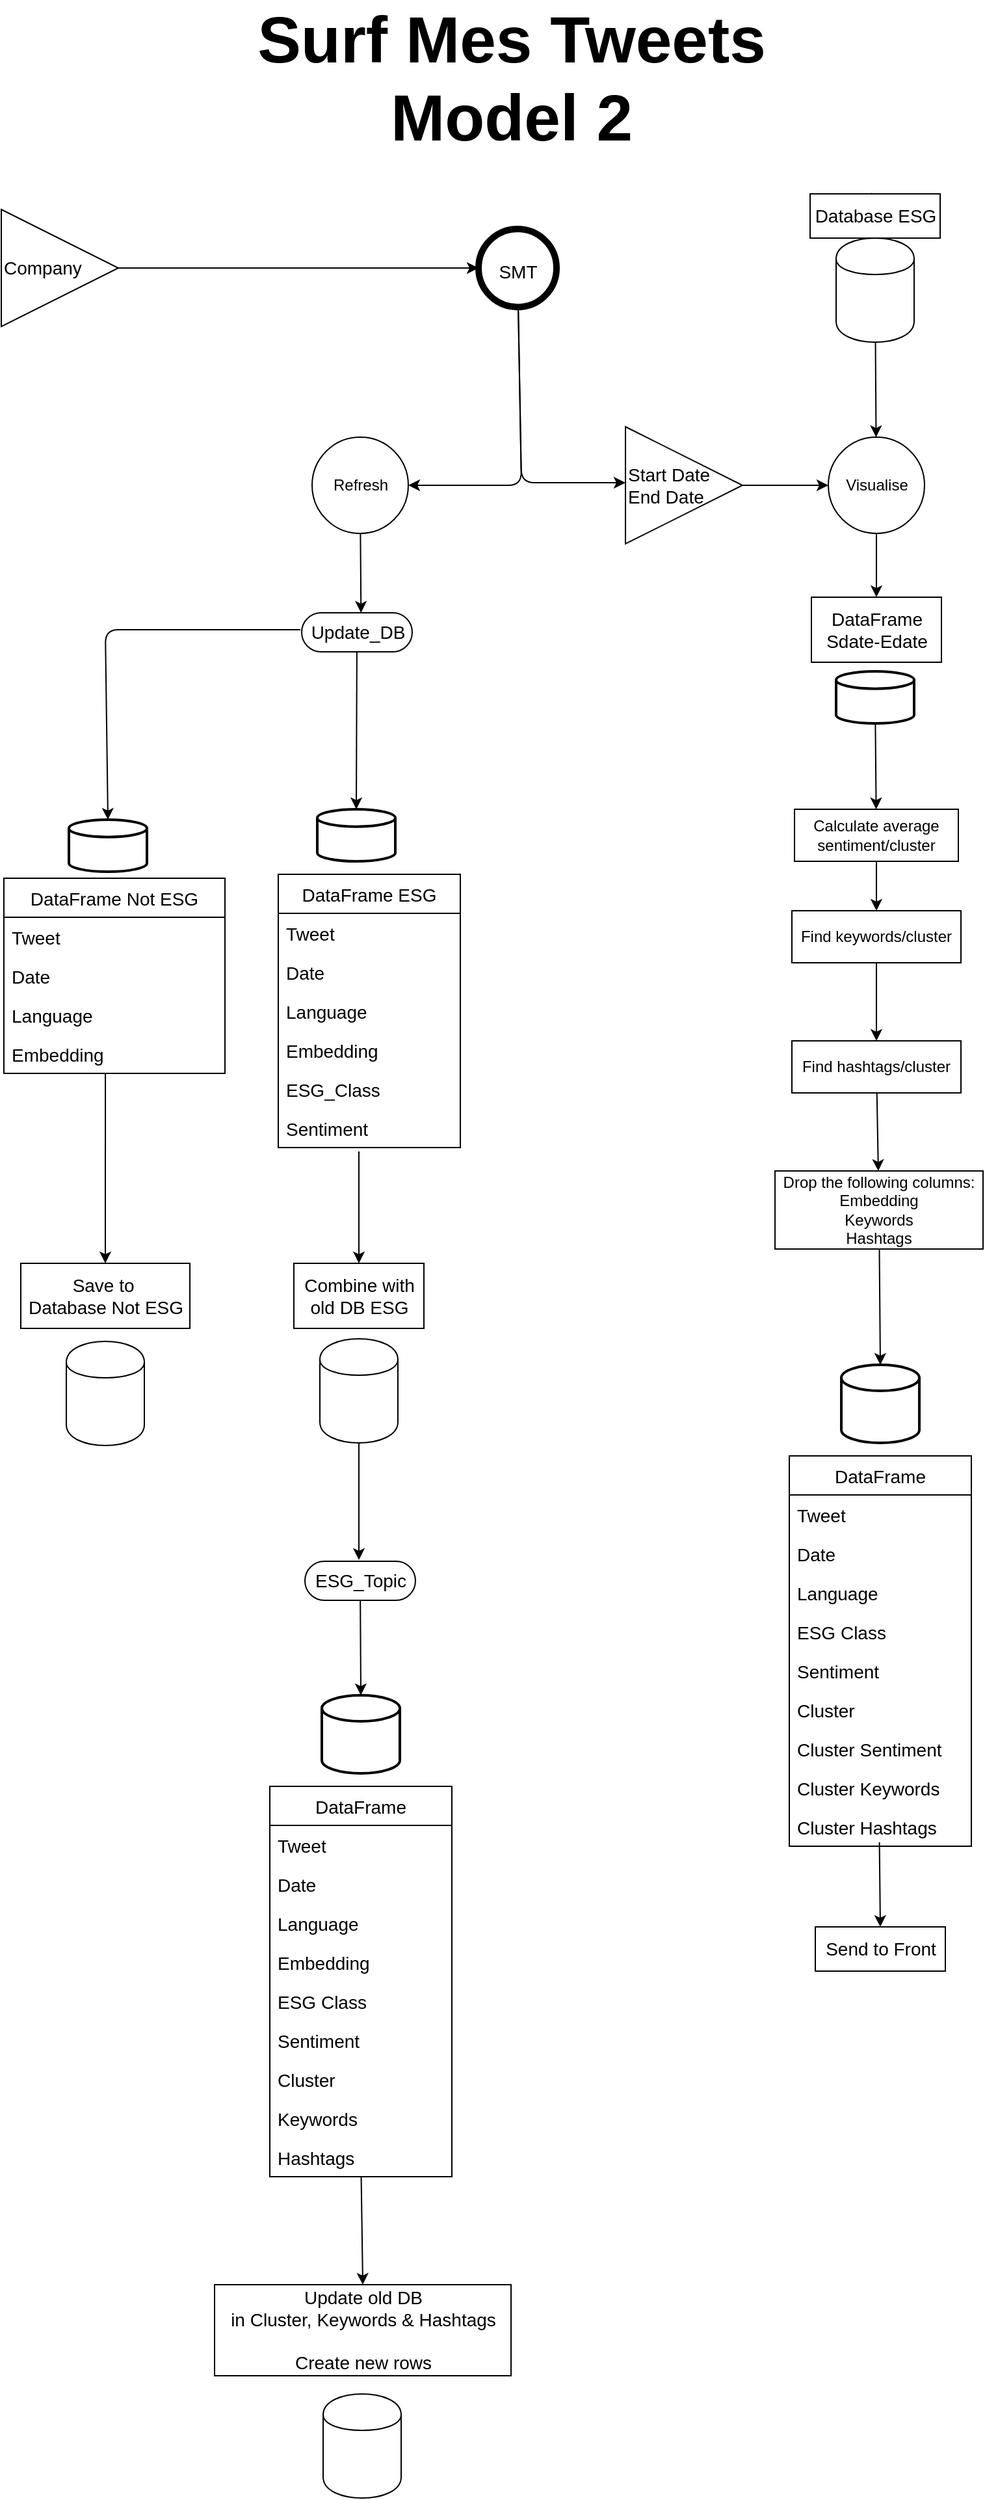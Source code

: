 <mxfile>
    <diagram id="laGwyEOiLua1Rv3XhEc0" name="Page-1">
        <mxGraphModel dx="996" dy="883" grid="1" gridSize="10" guides="1" tooltips="1" connect="1" arrows="1" fold="1" page="1" pageScale="1" pageWidth="850" pageHeight="1100" math="0" shadow="0">
            <root>
                <mxCell id="0"/>
                <mxCell id="1" parent="0"/>
                <mxCell id="3" value="&lt;font style=&quot;font-size: 50px&quot;&gt;&lt;b&gt;Surf Mes Tweets&lt;br&gt;Model 2&lt;/b&gt;&lt;br&gt;&lt;/font&gt;" style="text;html=1;align=center;verticalAlign=middle;resizable=0;points=[];autosize=1;strokeColor=none;fillColor=none;" parent="1" vertex="1">
                    <mxGeometry x="220" y="50" width="410" height="60" as="geometry"/>
                </mxCell>
                <mxCell id="85" style="edgeStyle=none;html=1;fontSize=14;" parent="1" source="5" target="84" edge="1">
                    <mxGeometry relative="1" as="geometry"/>
                </mxCell>
                <mxCell id="5" value="Visualise" style="shape=ellipse;html=1;dashed=0;whitespace=wrap;aspect=fixed;perimeter=ellipsePerimeter;" parent="1" vertex="1">
                    <mxGeometry x="669" y="356" width="74" height="74" as="geometry"/>
                </mxCell>
                <mxCell id="13" style="edgeStyle=none;html=1;entryX=0;entryY=0.5;entryDx=0;entryDy=0;fontSize=14;" parent="1" source="11" target="12" edge="1">
                    <mxGeometry relative="1" as="geometry"/>
                </mxCell>
                <mxCell id="11" value="Company" style="triangle;whiteSpace=wrap;html=1;fontSize=14;align=left;" parent="1" vertex="1">
                    <mxGeometry x="33" y="181" width="90" height="90" as="geometry"/>
                </mxCell>
                <mxCell id="15" style="edgeStyle=none;html=1;fontSize=14;" parent="1" source="12" edge="1">
                    <mxGeometry relative="1" as="geometry">
                        <mxPoint x="513" y="391" as="targetPoint"/>
                        <Array as="points">
                            <mxPoint x="433" y="391"/>
                        </Array>
                    </mxGeometry>
                </mxCell>
                <mxCell id="18" style="edgeStyle=none;html=1;entryX=1;entryY=0.5;entryDx=0;entryDy=0;fontSize=14;" parent="1" source="12" target="16" edge="1">
                    <mxGeometry relative="1" as="geometry">
                        <Array as="points">
                            <mxPoint x="433" y="393"/>
                        </Array>
                    </mxGeometry>
                </mxCell>
                <mxCell id="12" value="&lt;font style=&quot;font-size: 14px&quot;&gt;SMT&lt;/font&gt;" style="shape=ellipse;html=1;dashed=0;whitespace=wrap;aspect=fixed;strokeWidth=5;perimeter=ellipsePerimeter;fontSize=23;" parent="1" vertex="1">
                    <mxGeometry x="400" y="196" width="60" height="60" as="geometry"/>
                </mxCell>
                <mxCell id="21" value="" style="edgeStyle=none;html=1;fontSize=14;entryX=0.537;entryY=0;entryDx=0;entryDy=0;entryPerimeter=0;" parent="1" source="16" target="22" edge="1">
                    <mxGeometry relative="1" as="geometry">
                        <mxPoint x="318" y="475" as="targetPoint"/>
                    </mxGeometry>
                </mxCell>
                <mxCell id="16" value="Refresh" style="shape=ellipse;html=1;dashed=0;whitespace=wrap;aspect=fixed;perimeter=ellipsePerimeter;" parent="1" vertex="1">
                    <mxGeometry x="272" y="356" width="74" height="74" as="geometry"/>
                </mxCell>
                <mxCell id="33" style="edgeStyle=none;html=1;entryX=0.5;entryY=0;entryDx=0;entryDy=0;entryPerimeter=0;fontSize=14;" parent="1" source="22" target="25" edge="1">
                    <mxGeometry relative="1" as="geometry"/>
                </mxCell>
                <mxCell id="40" style="edgeStyle=none;html=1;fontSize=14;entryX=0.5;entryY=0;entryDx=0;entryDy=0;entryPerimeter=0;" parent="1" target="46" edge="1">
                    <mxGeometry relative="1" as="geometry">
                        <mxPoint x="113" y="579" as="targetPoint"/>
                        <mxPoint x="263" y="504" as="sourcePoint"/>
                        <Array as="points">
                            <mxPoint x="113" y="504"/>
                        </Array>
                    </mxGeometry>
                </mxCell>
                <mxCell id="22" value="Update_DB" style="html=1;dashed=0;whitespace=wrap;shape=mxgraph.dfd.start;fontSize=14;" parent="1" vertex="1">
                    <mxGeometry x="264" y="491" width="85" height="30" as="geometry"/>
                </mxCell>
                <mxCell id="25" value="" style="strokeWidth=2;html=1;shape=mxgraph.flowchart.database;whiteSpace=wrap;fontSize=14;" parent="1" vertex="1">
                    <mxGeometry x="276" y="642" width="60" height="40" as="geometry"/>
                </mxCell>
                <mxCell id="26" value="DataFrame ESG" style="swimlane;fontStyle=0;childLayout=stackLayout;horizontal=1;startSize=30;horizontalStack=0;resizeParent=1;resizeParentMax=0;resizeLast=0;collapsible=1;marginBottom=0;fontSize=14;" parent="1" vertex="1">
                    <mxGeometry x="246" y="692" width="140" height="210" as="geometry"/>
                </mxCell>
                <mxCell id="27" value="Tweet" style="text;strokeColor=none;fillColor=none;align=left;verticalAlign=middle;spacingLeft=4;spacingRight=4;overflow=hidden;points=[[0,0.5],[1,0.5]];portConstraint=eastwest;rotatable=0;fontSize=14;" parent="26" vertex="1">
                    <mxGeometry y="30" width="140" height="30" as="geometry"/>
                </mxCell>
                <mxCell id="28" value="Date" style="text;strokeColor=none;fillColor=none;align=left;verticalAlign=middle;spacingLeft=4;spacingRight=4;overflow=hidden;points=[[0,0.5],[1,0.5]];portConstraint=eastwest;rotatable=0;fontSize=14;" parent="26" vertex="1">
                    <mxGeometry y="60" width="140" height="30" as="geometry"/>
                </mxCell>
                <mxCell id="29" value="Language" style="text;strokeColor=none;fillColor=none;align=left;verticalAlign=middle;spacingLeft=4;spacingRight=4;overflow=hidden;points=[[0,0.5],[1,0.5]];portConstraint=eastwest;rotatable=0;fontSize=14;" parent="26" vertex="1">
                    <mxGeometry y="90" width="140" height="30" as="geometry"/>
                </mxCell>
                <mxCell id="30" value="Embedding" style="text;strokeColor=none;fillColor=none;align=left;verticalAlign=middle;spacingLeft=4;spacingRight=4;overflow=hidden;points=[[0,0.5],[1,0.5]];portConstraint=eastwest;rotatable=0;fontSize=14;" parent="26" vertex="1">
                    <mxGeometry y="120" width="140" height="30" as="geometry"/>
                </mxCell>
                <mxCell id="31" value="ESG_Class" style="text;strokeColor=none;fillColor=none;align=left;verticalAlign=middle;spacingLeft=4;spacingRight=4;overflow=hidden;points=[[0,0.5],[1,0.5]];portConstraint=eastwest;rotatable=0;fontSize=14;" parent="26" vertex="1">
                    <mxGeometry y="150" width="140" height="30" as="geometry"/>
                </mxCell>
                <mxCell id="32" value="Sentiment" style="text;strokeColor=none;fillColor=none;align=left;verticalAlign=middle;spacingLeft=4;spacingRight=4;overflow=hidden;points=[[0,0.5],[1,0.5]];portConstraint=eastwest;rotatable=0;fontSize=14;" parent="26" vertex="1">
                    <mxGeometry y="180" width="140" height="30" as="geometry"/>
                </mxCell>
                <mxCell id="35" style="edgeStyle=none;html=1;entryX=0.5;entryY=0;entryDx=0;entryDy=0;fontSize=14;startArrow=none;" parent="1" source="37" edge="1">
                    <mxGeometry relative="1" as="geometry">
                        <mxPoint x="305" y="850" as="sourcePoint"/>
                        <mxPoint x="305" y="990" as="targetPoint"/>
                    </mxGeometry>
                </mxCell>
                <mxCell id="103" value="" style="edgeStyle=none;html=1;" parent="1" source="34" edge="1">
                    <mxGeometry relative="1" as="geometry">
                        <mxPoint x="308" y="1219" as="targetPoint"/>
                    </mxGeometry>
                </mxCell>
                <mxCell id="34" value="" style="shape=cylinder;whiteSpace=wrap;html=1;boundedLbl=1;backgroundOutline=1;fontSize=14;" parent="1" vertex="1">
                    <mxGeometry x="278" y="1049" width="60" height="80" as="geometry"/>
                </mxCell>
                <mxCell id="55" style="edgeStyle=none;html=1;entryX=0.5;entryY=0;entryDx=0;entryDy=0;fontSize=14;" parent="1" target="37" edge="1">
                    <mxGeometry relative="1" as="geometry">
                        <mxPoint x="308" y="905" as="sourcePoint"/>
                    </mxGeometry>
                </mxCell>
                <mxCell id="37" value="&amp;nbsp;Combine with&amp;nbsp;&lt;br&gt;old DB ESG" style="html=1;dashed=0;whitespace=wrap;fontSize=14;" parent="1" vertex="1">
                    <mxGeometry x="258" y="991" width="100" height="50" as="geometry"/>
                </mxCell>
                <mxCell id="41" value="DataFrame Not ESG" style="swimlane;fontStyle=0;childLayout=stackLayout;horizontal=1;startSize=30;horizontalStack=0;resizeParent=1;resizeParentMax=0;resizeLast=0;collapsible=1;marginBottom=0;fontSize=14;" parent="1" vertex="1">
                    <mxGeometry x="35" y="695" width="170" height="150" as="geometry"/>
                </mxCell>
                <mxCell id="42" value="Tweet" style="text;strokeColor=none;fillColor=none;align=left;verticalAlign=middle;spacingLeft=4;spacingRight=4;overflow=hidden;points=[[0,0.5],[1,0.5]];portConstraint=eastwest;rotatable=0;fontSize=14;" parent="41" vertex="1">
                    <mxGeometry y="30" width="170" height="30" as="geometry"/>
                </mxCell>
                <mxCell id="43" value="Date" style="text;strokeColor=none;fillColor=none;align=left;verticalAlign=middle;spacingLeft=4;spacingRight=4;overflow=hidden;points=[[0,0.5],[1,0.5]];portConstraint=eastwest;rotatable=0;fontSize=14;" parent="41" vertex="1">
                    <mxGeometry y="60" width="170" height="30" as="geometry"/>
                </mxCell>
                <mxCell id="44" value="Language" style="text;strokeColor=none;fillColor=none;align=left;verticalAlign=middle;spacingLeft=4;spacingRight=4;overflow=hidden;points=[[0,0.5],[1,0.5]];portConstraint=eastwest;rotatable=0;fontSize=14;" parent="41" vertex="1">
                    <mxGeometry y="90" width="170" height="30" as="geometry"/>
                </mxCell>
                <mxCell id="45" value="Embedding" style="text;strokeColor=none;fillColor=none;align=left;verticalAlign=middle;spacingLeft=4;spacingRight=4;overflow=hidden;points=[[0,0.5],[1,0.5]];portConstraint=eastwest;rotatable=0;fontSize=14;" parent="41" vertex="1">
                    <mxGeometry y="120" width="170" height="30" as="geometry"/>
                </mxCell>
                <mxCell id="46" value="" style="strokeWidth=2;html=1;shape=mxgraph.flowchart.database;whiteSpace=wrap;fontSize=14;" parent="1" vertex="1">
                    <mxGeometry x="85" y="650" width="60" height="40" as="geometry"/>
                </mxCell>
                <mxCell id="47" style="edgeStyle=none;html=1;entryX=0.5;entryY=0;entryDx=0;entryDy=0;fontSize=14;startArrow=none;" parent="1" source="49" edge="1">
                    <mxGeometry relative="1" as="geometry">
                        <mxPoint x="110" y="850" as="sourcePoint"/>
                        <mxPoint x="110" y="990" as="targetPoint"/>
                    </mxGeometry>
                </mxCell>
                <mxCell id="48" value="" style="shape=cylinder;whiteSpace=wrap;html=1;boundedLbl=1;backgroundOutline=1;fontSize=14;" parent="1" vertex="1">
                    <mxGeometry x="83" y="1051" width="60" height="80" as="geometry"/>
                </mxCell>
                <mxCell id="50" style="edgeStyle=none;html=1;entryX=0.5;entryY=0;entryDx=0;entryDy=0;fontSize=14;exitX=0.459;exitY=1;exitDx=0;exitDy=0;exitPerimeter=0;" parent="1" source="45" target="49" edge="1">
                    <mxGeometry relative="1" as="geometry">
                        <mxPoint x="23" y="885" as="sourcePoint"/>
                    </mxGeometry>
                </mxCell>
                <mxCell id="49" value="Save to&amp;nbsp;&lt;br&gt;Database Not ESG" style="html=1;dashed=0;whitespace=wrap;fontSize=14;" parent="1" vertex="1">
                    <mxGeometry x="48" y="991" width="130" height="50" as="geometry"/>
                </mxCell>
                <mxCell id="51" style="edgeStyle=none;html=1;entryX=0.5;entryY=0;entryDx=0;entryDy=0;fontSize=14;startArrow=none;" parent="1" source="53" edge="1">
                    <mxGeometry relative="1" as="geometry">
                        <mxPoint x="702" y="28" as="sourcePoint"/>
                        <mxPoint x="702" y="168" as="targetPoint"/>
                    </mxGeometry>
                </mxCell>
                <mxCell id="54" style="edgeStyle=none;html=1;fontSize=14;" parent="1" source="52" target="5" edge="1">
                    <mxGeometry relative="1" as="geometry"/>
                </mxCell>
                <mxCell id="52" value="" style="shape=cylinder;whiteSpace=wrap;html=1;boundedLbl=1;backgroundOutline=1;fontSize=14;" parent="1" vertex="1">
                    <mxGeometry x="675" y="203" width="60" height="80" as="geometry"/>
                </mxCell>
                <mxCell id="53" value="Database ESG" style="html=1;dashed=0;whitespace=wrap;fontSize=14;" parent="1" vertex="1">
                    <mxGeometry x="655" y="169" width="100" height="34" as="geometry"/>
                </mxCell>
                <mxCell id="57" style="edgeStyle=none;html=1;fontSize=14;" parent="1" source="56" target="5" edge="1">
                    <mxGeometry relative="1" as="geometry">
                        <mxPoint x="703" y="393" as="targetPoint"/>
                    </mxGeometry>
                </mxCell>
                <mxCell id="56" value="Start Date&lt;br&gt;End Date" style="triangle;whiteSpace=wrap;html=1;fontSize=14;align=left;" parent="1" vertex="1">
                    <mxGeometry x="513" y="348" width="90" height="90" as="geometry"/>
                </mxCell>
                <mxCell id="127" style="edgeStyle=none;html=1;" parent="1" source="59" target="121" edge="1">
                    <mxGeometry relative="1" as="geometry"/>
                </mxCell>
                <mxCell id="59" value="" style="strokeWidth=2;html=1;shape=mxgraph.flowchart.database;whiteSpace=wrap;fontSize=14;" parent="1" vertex="1">
                    <mxGeometry x="675" y="536" width="60" height="40" as="geometry"/>
                </mxCell>
                <mxCell id="84" value="DataFrame&lt;br&gt;Sdate-Edate" style="html=1;dashed=0;whitespace=wrap;fontSize=14;" parent="1" vertex="1">
                    <mxGeometry x="656" y="479" width="100" height="50" as="geometry"/>
                </mxCell>
                <mxCell id="86" value="" style="strokeWidth=2;html=1;shape=mxgraph.flowchart.database;whiteSpace=wrap;fontSize=14;" parent="1" vertex="1">
                    <mxGeometry x="679" y="1069" width="60" height="60" as="geometry"/>
                </mxCell>
                <mxCell id="87" value="DataFrame" style="swimlane;fontStyle=0;childLayout=stackLayout;horizontal=1;startSize=30;horizontalStack=0;resizeParent=1;resizeParentMax=0;resizeLast=0;collapsible=1;marginBottom=0;fontSize=14;" parent="1" vertex="1">
                    <mxGeometry x="639" y="1139" width="140" height="300" as="geometry"/>
                </mxCell>
                <mxCell id="88" value="Tweet" style="text;strokeColor=none;fillColor=none;align=left;verticalAlign=middle;spacingLeft=4;spacingRight=4;overflow=hidden;points=[[0,0.5],[1,0.5]];portConstraint=eastwest;rotatable=0;fontSize=14;" parent="87" vertex="1">
                    <mxGeometry y="30" width="140" height="30" as="geometry"/>
                </mxCell>
                <mxCell id="89" value="Date" style="text;strokeColor=none;fillColor=none;align=left;verticalAlign=middle;spacingLeft=4;spacingRight=4;overflow=hidden;points=[[0,0.5],[1,0.5]];portConstraint=eastwest;rotatable=0;fontSize=14;" parent="87" vertex="1">
                    <mxGeometry y="60" width="140" height="30" as="geometry"/>
                </mxCell>
                <mxCell id="90" value="Language" style="text;strokeColor=none;fillColor=none;align=left;verticalAlign=middle;spacingLeft=4;spacingRight=4;overflow=hidden;points=[[0,0.5],[1,0.5]];portConstraint=eastwest;rotatable=0;fontSize=14;" parent="87" vertex="1">
                    <mxGeometry y="90" width="140" height="30" as="geometry"/>
                </mxCell>
                <mxCell id="92" value="ESG Class" style="text;strokeColor=none;fillColor=none;align=left;verticalAlign=middle;spacingLeft=4;spacingRight=4;overflow=hidden;points=[[0,0.5],[1,0.5]];portConstraint=eastwest;rotatable=0;fontSize=14;" parent="87" vertex="1">
                    <mxGeometry y="120" width="140" height="30" as="geometry"/>
                </mxCell>
                <mxCell id="93" value="Sentiment" style="text;strokeColor=none;fillColor=none;align=left;verticalAlign=middle;spacingLeft=4;spacingRight=4;overflow=hidden;points=[[0,0.5],[1,0.5]];portConstraint=eastwest;rotatable=0;fontSize=14;" parent="87" vertex="1">
                    <mxGeometry y="150" width="140" height="30" as="geometry"/>
                </mxCell>
                <mxCell id="94" value="Cluster" style="text;strokeColor=none;fillColor=none;align=left;verticalAlign=middle;spacingLeft=4;spacingRight=4;overflow=hidden;points=[[0,0.5],[1,0.5]];portConstraint=eastwest;rotatable=0;fontSize=14;" parent="87" vertex="1">
                    <mxGeometry y="180" width="140" height="30" as="geometry"/>
                </mxCell>
                <mxCell id="95" value="Cluster Sentiment" style="text;strokeColor=none;fillColor=none;align=left;verticalAlign=middle;spacingLeft=4;spacingRight=4;overflow=hidden;points=[[0,0.5],[1,0.5]];portConstraint=eastwest;rotatable=0;fontSize=14;" parent="87" vertex="1">
                    <mxGeometry y="210" width="140" height="30" as="geometry"/>
                </mxCell>
                <mxCell id="96" value="Cluster Keywords" style="text;strokeColor=none;fillColor=none;align=left;verticalAlign=middle;spacingLeft=4;spacingRight=4;overflow=hidden;points=[[0,0.5],[1,0.5]];portConstraint=eastwest;rotatable=0;fontSize=14;" parent="87" vertex="1">
                    <mxGeometry y="240" width="140" height="30" as="geometry"/>
                </mxCell>
                <mxCell id="97" value="Cluster Hashtags" style="text;strokeColor=none;fillColor=none;align=left;verticalAlign=middle;spacingLeft=4;spacingRight=4;overflow=hidden;points=[[0,0.5],[1,0.5]];portConstraint=eastwest;rotatable=0;fontSize=14;" parent="87" vertex="1">
                    <mxGeometry y="270" width="140" height="30" as="geometry"/>
                </mxCell>
                <mxCell id="100" style="edgeStyle=none;html=1;fontSize=14;entryX=0.5;entryY=0;entryDx=0;entryDy=0;exitX=0.495;exitY=0.901;exitDx=0;exitDy=0;exitPerimeter=0;" parent="1" source="97" target="99" edge="1">
                    <mxGeometry relative="1" as="geometry">
                        <mxPoint x="665" y="1469" as="sourcePoint"/>
                    </mxGeometry>
                </mxCell>
                <mxCell id="99" value="Send to Front" style="html=1;dashed=0;whitespace=wrap;fontSize=14;" parent="1" vertex="1">
                    <mxGeometry x="659" y="1501" width="100" height="34" as="geometry"/>
                </mxCell>
                <mxCell id="116" style="edgeStyle=none;html=1;entryX=0.5;entryY=0;entryDx=0;entryDy=0;entryPerimeter=0;" parent="1" source="104" target="105" edge="1">
                    <mxGeometry relative="1" as="geometry"/>
                </mxCell>
                <mxCell id="104" value="ESG_Topic" style="html=1;dashed=0;whitespace=wrap;shape=mxgraph.dfd.start;fontSize=14;" parent="1" vertex="1">
                    <mxGeometry x="266.5" y="1220" width="85" height="30" as="geometry"/>
                </mxCell>
                <mxCell id="105" value="" style="strokeWidth=2;html=1;shape=mxgraph.flowchart.database;whiteSpace=wrap;fontSize=14;" parent="1" vertex="1">
                    <mxGeometry x="279.5" y="1323" width="60" height="60" as="geometry"/>
                </mxCell>
                <mxCell id="106" value="DataFrame" style="swimlane;fontStyle=0;childLayout=stackLayout;horizontal=1;startSize=30;horizontalStack=0;resizeParent=1;resizeParentMax=0;resizeLast=0;collapsible=1;marginBottom=0;fontSize=14;" parent="1" vertex="1">
                    <mxGeometry x="239.5" y="1393" width="140" height="300" as="geometry"/>
                </mxCell>
                <mxCell id="107" value="Tweet" style="text;strokeColor=none;fillColor=none;align=left;verticalAlign=middle;spacingLeft=4;spacingRight=4;overflow=hidden;points=[[0,0.5],[1,0.5]];portConstraint=eastwest;rotatable=0;fontSize=14;" parent="106" vertex="1">
                    <mxGeometry y="30" width="140" height="30" as="geometry"/>
                </mxCell>
                <mxCell id="108" value="Date" style="text;strokeColor=none;fillColor=none;align=left;verticalAlign=middle;spacingLeft=4;spacingRight=4;overflow=hidden;points=[[0,0.5],[1,0.5]];portConstraint=eastwest;rotatable=0;fontSize=14;" parent="106" vertex="1">
                    <mxGeometry y="60" width="140" height="30" as="geometry"/>
                </mxCell>
                <mxCell id="109" value="Language" style="text;strokeColor=none;fillColor=none;align=left;verticalAlign=middle;spacingLeft=4;spacingRight=4;overflow=hidden;points=[[0,0.5],[1,0.5]];portConstraint=eastwest;rotatable=0;fontSize=14;" parent="106" vertex="1">
                    <mxGeometry y="90" width="140" height="30" as="geometry"/>
                </mxCell>
                <mxCell id="110" value="Embedding" style="text;strokeColor=none;fillColor=none;align=left;verticalAlign=middle;spacingLeft=4;spacingRight=4;overflow=hidden;points=[[0,0.5],[1,0.5]];portConstraint=eastwest;rotatable=0;fontSize=14;" parent="106" vertex="1">
                    <mxGeometry y="120" width="140" height="30" as="geometry"/>
                </mxCell>
                <mxCell id="111" value="ESG Class" style="text;strokeColor=none;fillColor=none;align=left;verticalAlign=middle;spacingLeft=4;spacingRight=4;overflow=hidden;points=[[0,0.5],[1,0.5]];portConstraint=eastwest;rotatable=0;fontSize=14;" parent="106" vertex="1">
                    <mxGeometry y="150" width="140" height="30" as="geometry"/>
                </mxCell>
                <mxCell id="112" value="Sentiment" style="text;strokeColor=none;fillColor=none;align=left;verticalAlign=middle;spacingLeft=4;spacingRight=4;overflow=hidden;points=[[0,0.5],[1,0.5]];portConstraint=eastwest;rotatable=0;fontSize=14;" parent="106" vertex="1">
                    <mxGeometry y="180" width="140" height="30" as="geometry"/>
                </mxCell>
                <mxCell id="113" value="Cluster" style="text;strokeColor=none;fillColor=none;align=left;verticalAlign=middle;spacingLeft=4;spacingRight=4;overflow=hidden;points=[[0,0.5],[1,0.5]];portConstraint=eastwest;rotatable=0;fontSize=14;" parent="106" vertex="1">
                    <mxGeometry y="210" width="140" height="30" as="geometry"/>
                </mxCell>
                <mxCell id="114" value="Keywords" style="text;strokeColor=none;fillColor=none;align=left;verticalAlign=middle;spacingLeft=4;spacingRight=4;overflow=hidden;points=[[0,0.5],[1,0.5]];portConstraint=eastwest;rotatable=0;fontSize=14;" parent="106" vertex="1">
                    <mxGeometry y="240" width="140" height="30" as="geometry"/>
                </mxCell>
                <mxCell id="115" value="Hashtags" style="text;strokeColor=none;fillColor=none;align=left;verticalAlign=middle;spacingLeft=4;spacingRight=4;overflow=hidden;points=[[0,0.5],[1,0.5]];portConstraint=eastwest;rotatable=0;fontSize=14;" parent="106" vertex="1">
                    <mxGeometry y="270" width="140" height="30" as="geometry"/>
                </mxCell>
                <mxCell id="118" value="" style="shape=cylinder;whiteSpace=wrap;html=1;boundedLbl=1;backgroundOutline=1;fontSize=14;" parent="1" vertex="1">
                    <mxGeometry x="280.5" y="1860" width="60" height="80" as="geometry"/>
                </mxCell>
                <mxCell id="120" style="edgeStyle=none;html=1;exitX=0.502;exitY=1.001;exitDx=0;exitDy=0;exitPerimeter=0;entryX=0.5;entryY=0;entryDx=0;entryDy=0;" parent="1" source="115" target="119" edge="1">
                    <mxGeometry relative="1" as="geometry">
                        <mxPoint x="262" y="1713" as="targetPoint"/>
                    </mxGeometry>
                </mxCell>
                <mxCell id="119" value="Update old DB &lt;br&gt;in Cluster, Keywords &amp;amp; Hashtags&lt;br&gt;&amp;nbsp;&lt;br&gt;Create new rows" style="html=1;dashed=0;whitespace=wrap;fontSize=14;" parent="1" vertex="1">
                    <mxGeometry x="197" y="1776" width="228" height="70" as="geometry"/>
                </mxCell>
                <mxCell id="129" style="edgeStyle=none;html=1;entryX=0.5;entryY=0;entryDx=0;entryDy=0;" parent="1" source="121" target="122" edge="1">
                    <mxGeometry relative="1" as="geometry"/>
                </mxCell>
                <mxCell id="121" value="Calculate average sentiment/cluster" style="rounded=0;whiteSpace=wrap;html=1;" parent="1" vertex="1">
                    <mxGeometry x="643" y="642" width="126" height="40" as="geometry"/>
                </mxCell>
                <mxCell id="130" style="edgeStyle=none;html=1;entryX=0.5;entryY=0;entryDx=0;entryDy=0;" parent="1" source="122" target="124" edge="1">
                    <mxGeometry relative="1" as="geometry"/>
                </mxCell>
                <mxCell id="122" value="Find keywords/cluster" style="whiteSpace=wrap;html=1;rounded=0;" parent="1" vertex="1">
                    <mxGeometry x="641" y="720" width="130" height="40" as="geometry"/>
                </mxCell>
                <mxCell id="132" style="edgeStyle=none;html=1;" parent="1" source="124" target="131" edge="1">
                    <mxGeometry relative="1" as="geometry"/>
                </mxCell>
                <mxCell id="124" value="Find hashtags/cluster" style="whiteSpace=wrap;html=1;rounded=0;" parent="1" vertex="1">
                    <mxGeometry x="641" y="820" width="130" height="40" as="geometry"/>
                </mxCell>
                <mxCell id="133" style="edgeStyle=none;html=1;entryX=0.5;entryY=0;entryDx=0;entryDy=0;entryPerimeter=0;" parent="1" source="131" target="86" edge="1">
                    <mxGeometry relative="1" as="geometry"/>
                </mxCell>
                <mxCell id="131" value="Drop the following columns:&lt;br&gt;Embedding&lt;br&gt;Keywords&lt;br&gt;Hashtags" style="whiteSpace=wrap;html=1;rounded=0;" parent="1" vertex="1">
                    <mxGeometry x="628" y="920" width="160" height="60" as="geometry"/>
                </mxCell>
            </root>
        </mxGraphModel>
    </diagram>
</mxfile>
